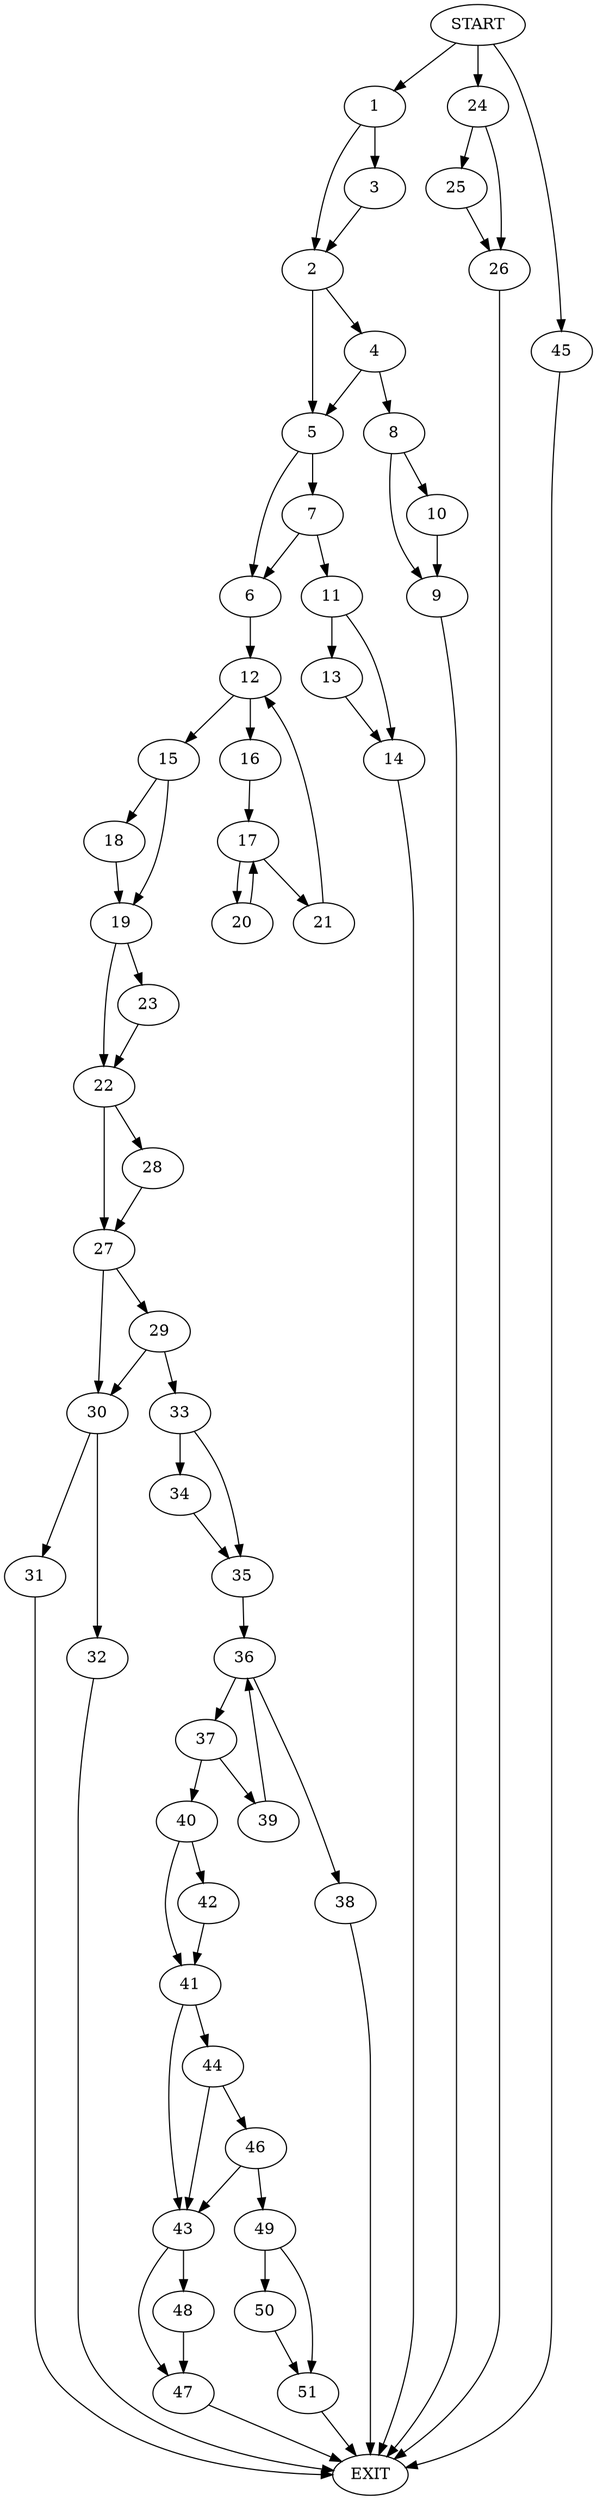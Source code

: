 digraph {
0 [label="START"]
52 [label="EXIT"]
0 -> 1
1 -> 2
1 -> 3
3 -> 2
2 -> 4
2 -> 5
5 -> 6
5 -> 7
4 -> 8
4 -> 5
8 -> 9
8 -> 10
10 -> 9
9 -> 52
7 -> 6
7 -> 11
6 -> 12
11 -> 13
11 -> 14
13 -> 14
14 -> 52
12 -> 15
12 -> 16
16 -> 17
15 -> 18
15 -> 19
17 -> 20
17 -> 21
21 -> 12
20 -> 17
19 -> 22
19 -> 23
18 -> 19
0 -> 24
24 -> 25
24 -> 26
26 -> 52
25 -> 26
23 -> 22
22 -> 27
22 -> 28
27 -> 29
27 -> 30
28 -> 27
30 -> 31
30 -> 32
29 -> 33
29 -> 30
33 -> 34
33 -> 35
32 -> 52
31 -> 52
34 -> 35
35 -> 36
36 -> 37
36 -> 38
37 -> 39
37 -> 40
38 -> 52
40 -> 41
40 -> 42
39 -> 36
41 -> 43
41 -> 44
42 -> 41
0 -> 45
45 -> 52
44 -> 46
44 -> 43
43 -> 47
43 -> 48
46 -> 49
46 -> 43
49 -> 50
49 -> 51
51 -> 52
50 -> 51
47 -> 52
48 -> 47
}
